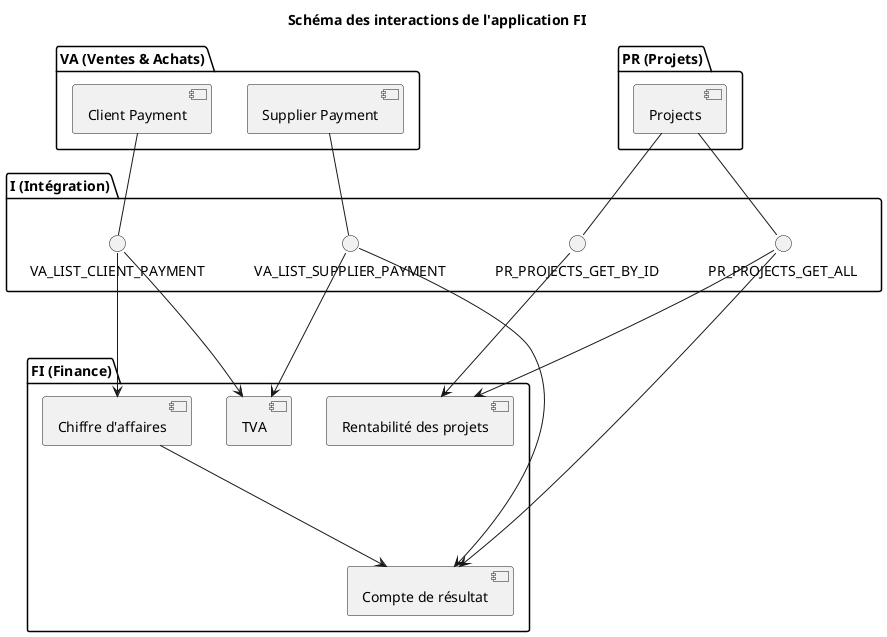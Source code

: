 @startuml schema
title Schéma des interactions de l'application FI

' Intégration
package "I (Intégration)" {
    interface "VA_LIST_CLIENT_PAYMENT" as VA_Client
    interface "VA_LIST_SUPPLIER_PAYMENT" as VA_Supplier
    interface "PR_PROJECTS_GET_ALL" as PR_All
    interface "PR_PROJECTS_GET_BY_ID" as PR_ByID
}



' FI
package "FI (Finance)" {
    component "Chiffre d'affaires" as CA
    component "Compte de résultat" as CR
    component "TVA"
    component "Rentabilité des projets" as Rentabilité
}

' VA
package "VA (Ventes & Achats)" {
    component "Client Payment" as Client_Payment
    component "Supplier Payment" as Supplier_Payment
}
Client_Payment -- VA_Client
Supplier_Payment -- VA_Supplier

' PR
package "PR (Projets)" {
    component "Projects" as Projects
}
Projects -- PR_All
Projects -- PR_ByID

' Interactions
VA_Client ---> CA

VA_Client ---> TVA
VA_Supplier ---> TVA

CA ---> CR
VA_Supplier ---> CR
PR_All ---> CR

PR_All ---> Rentabilité
PR_ByID ---> Rentabilité

@enduml
